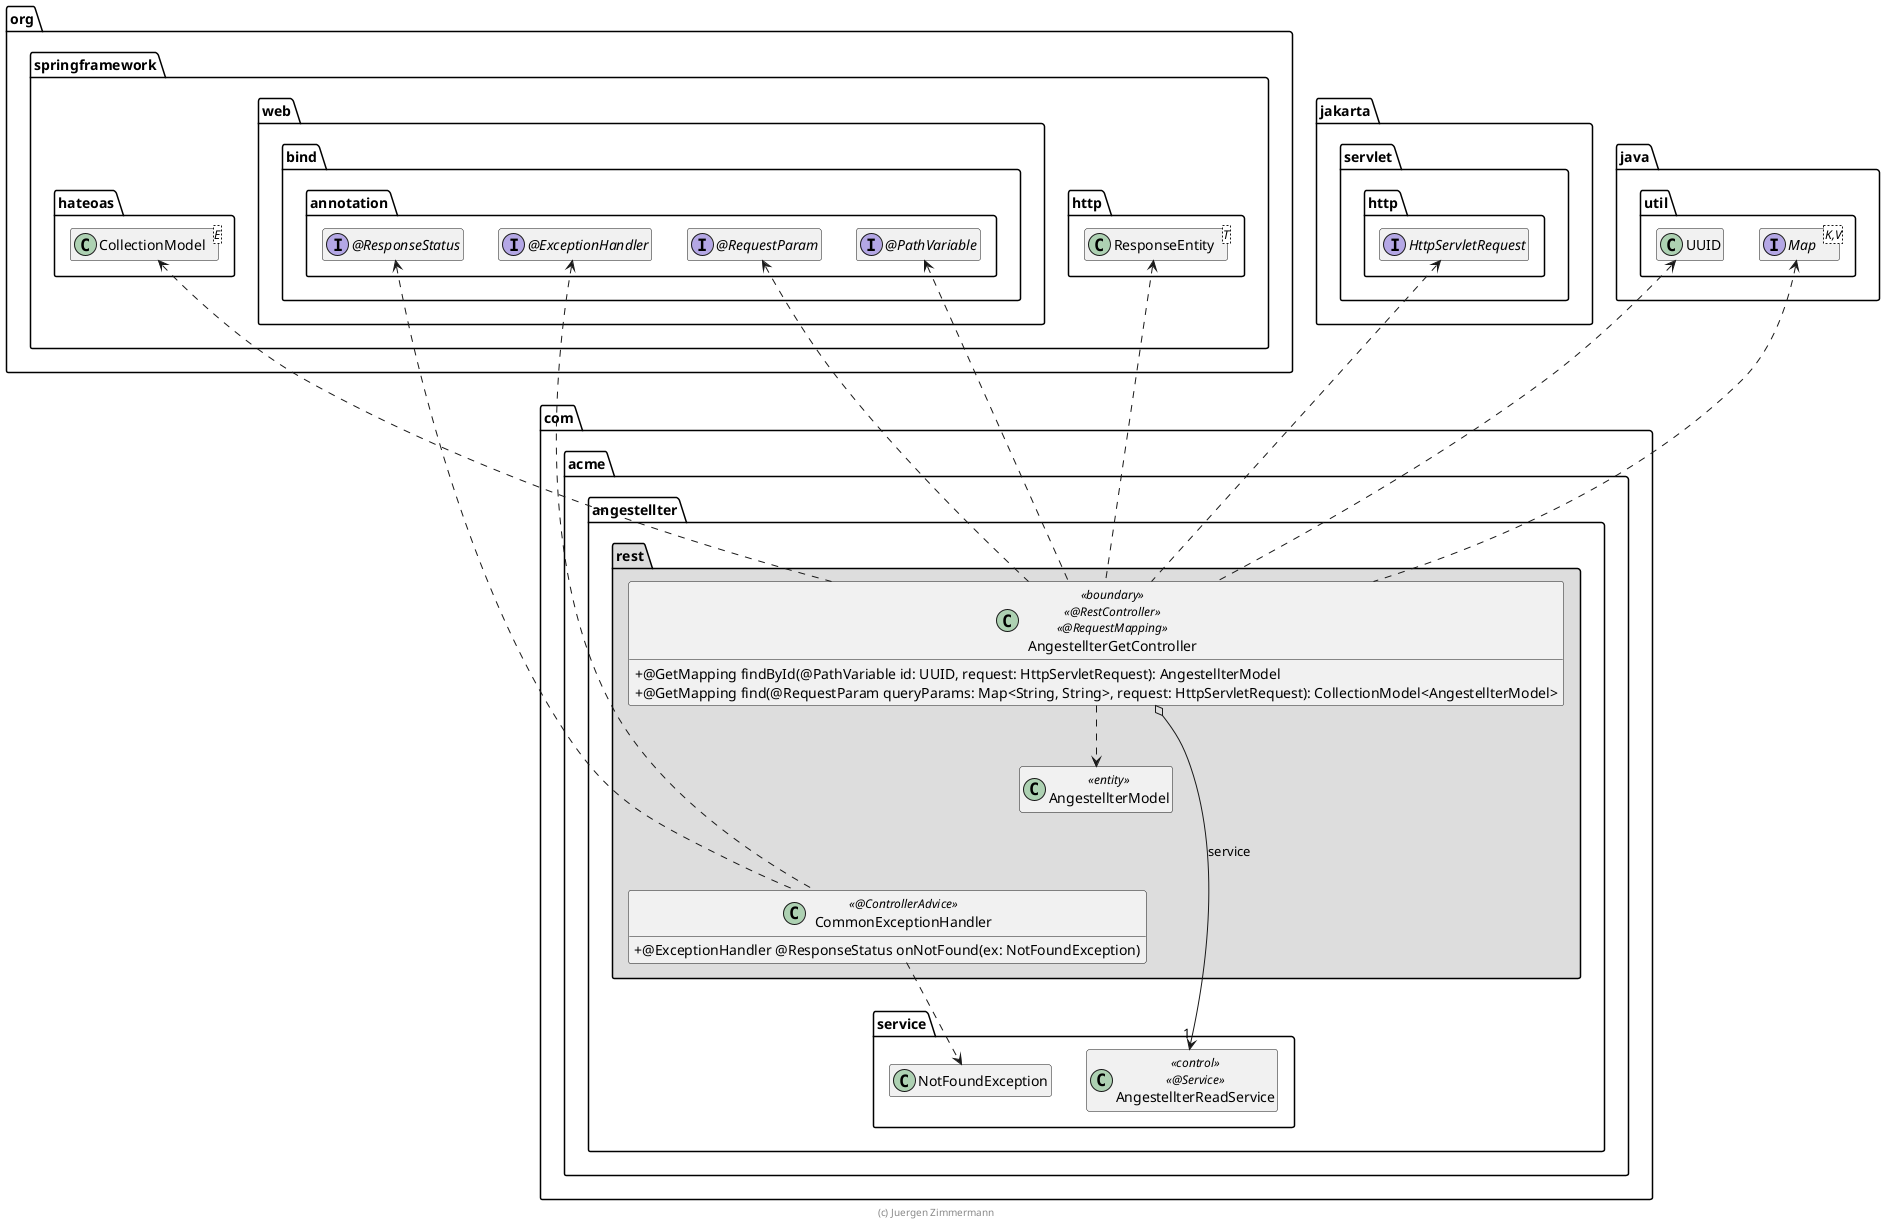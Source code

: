 ' Copyright (C) 2019 - present Juergen Zimmermann, Hochschule Karlsruhe
'
' This program is free software: you can redistribute it and/or modify
' it under the terms of the GNU General Public License as published by
' the Free Software Foundation, either version 3 of the License, or
' (at your option) any later version.
'
' This program is distributed in the hope that it will be useful,
' but WITHOUT ANY WARRANTY; without even the implied warranty of
' MERCHANTABILITY or FITNESS FOR A PARTICULAR PURPOSE.  See the
' GNU General Public License for more details.
'
' You should have received a copy of the GNU General Public License
' along with this program.  If not, see <https://www.gnu.org/licenses/>.
@startuml AngestellterGetController

skinparam classAttributeIconSize 0

package org.springframework {
    package web.bind.annotation {
        interface "@PathVariable" as PathVariable
        interface "@RequestParam" as RequestParam
        interface "@ExceptionHandler" as ExceptionHandler
        interface "@ResponseStatus" as ResponseStatus
    }

    package http {
        class ResponseEntity<T>
    }
    package hateoas {
        class CollectionModel<E>
    }
}

package jakarta.servlet.http {
    interface HttpServletRequest
}

package java.util {
    interface Map<K,V>
    class UUID
}

package com.acme.angestellter {
    package service {
        class AngestellterReadService << control >> << @Service >>
        class NotFoundException
    }

    package rest #DDDDDD {
        class AngestellterModel <<entity>>

        class AngestellterGetController << boundary >> << @RestController >> << @RequestMapping >> {
            + @GetMapping findById(@PathVariable id: UUID, request: HttpServletRequest): AngestellterModel
            + @GetMapping find(@RequestParam queryParams: Map<String, String>, request: HttpServletRequest): CollectionModel<AngestellterModel>
        }

        class CommonExceptionHandler << @ControllerAdvice >> {
            + @ExceptionHandler @ResponseStatus onNotFound(ex: NotFoundException)
        }

        AngestellterGetController o--> "1" AngestellterReadService : service
        AngestellterGetController ..> AngestellterModel

        AngestellterGetController .up.> ResponseEntity
        AngestellterGetController .up.> CollectionModel
        AngestellterGetController .up.> HttpServletRequest
        AngestellterGetController .up.> PathVariable
        AngestellterGetController .up.> RequestParam

        CommonExceptionHandler .up.> ExceptionHandler
        CommonExceptionHandler .up.> ResponseStatus
        CommonExceptionHandler ..> NotFoundException
        CommonExceptionHandler .up[hidden].> AngestellterModel

        AngestellterGetController .up.> UUID
        AngestellterGetController .up.> Map

        AngestellterModel .[hidden].> AngestellterReadService
    }
}

hide empty members

footer (c) Juergen Zimmermann

@enduml
